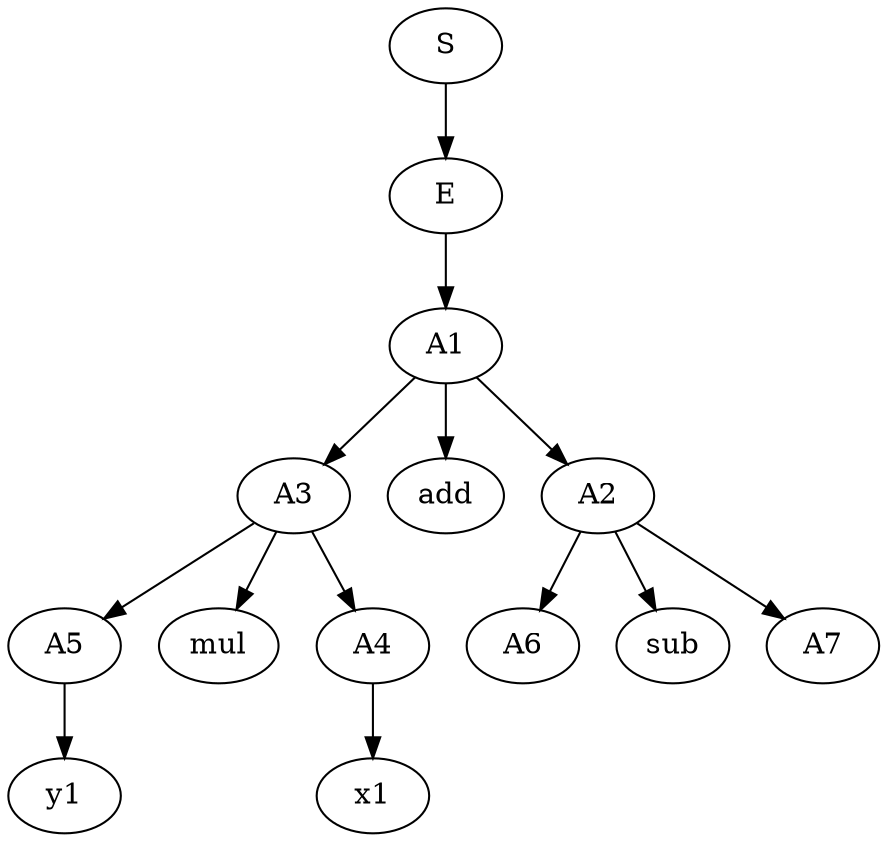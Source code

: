 digraph G {  
  ordering=in ;
  S[texlbl="$\langle S \rangle$"];
  S -> E
  E[texlbl="$\langle E \rangle$"];
  E->A1
  A1[texlbl="$\langle A \rangle$"];
  A1->A3
  A1->add
  A1->A2
  A2[texlbl="$\langle A \rangle$"];
  add[texlbl="$+$"];
  A3[texlbl="$\langle A \rangle$"];

  A3->A5
  A3->mul
  mul[texlbl="$\cdot$"];
  A3->A4
  
  A4[texlbl="$\langle A \rangle$"];
  A5[texlbl="$\langle A \rangle$"];
  A4->x1
  A5->y1

  A2->A6
  A2->sub
  A2->A7
  A6[texlbl="$\langle A \rangle$"];
  sub[texlbl="$-$"];
  A7[texlbl="$\langle A \rangle$"];
  
  
  x1[texlbl="$x$"];
  y1[texlbl="$y$"];
}

